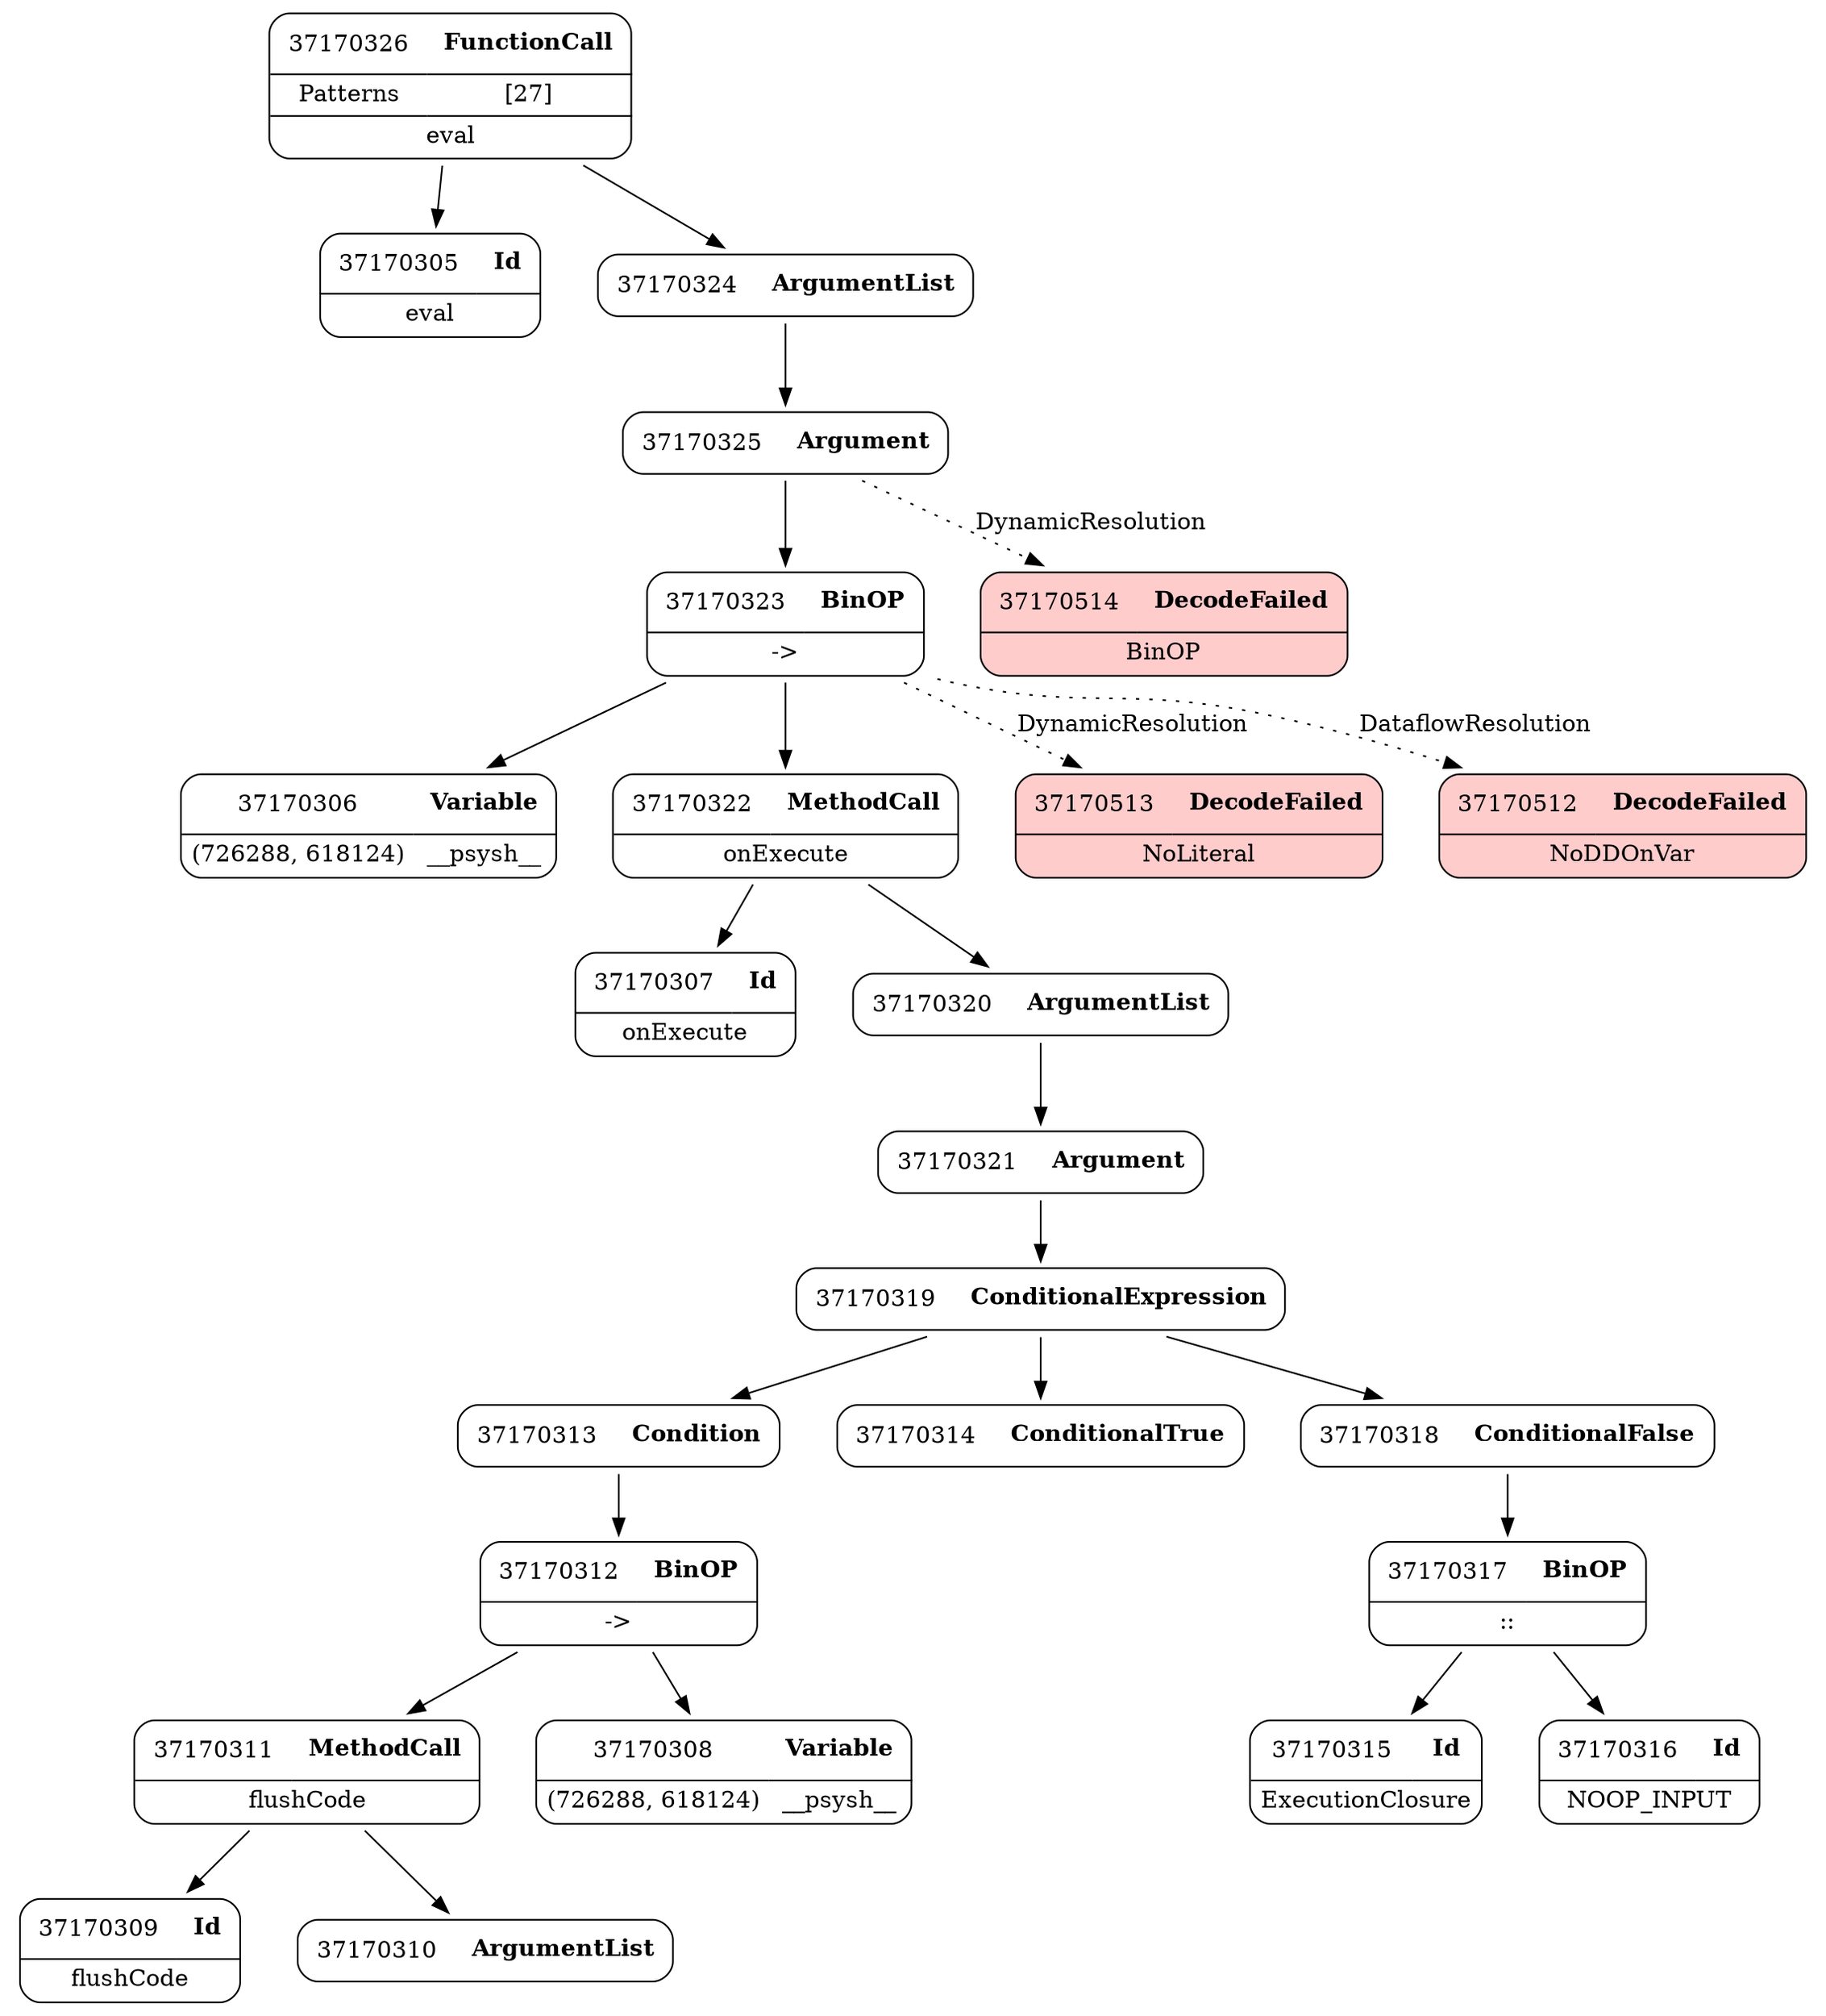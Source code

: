 digraph ast {
node [shape=none];
37170326 [label=<<TABLE border='1' cellspacing='0' cellpadding='10' style='rounded' ><TR><TD border='0'>37170326</TD><TD border='0'><B>FunctionCall</B></TD></TR><HR/><TR><TD border='0' cellpadding='5'>Patterns</TD><TD border='0' cellpadding='5'>[27]</TD></TR><HR/><TR><TD border='0' cellpadding='5' colspan='2'>eval</TD></TR></TABLE>>];
37170326 -> 37170305 [weight=2];
37170326 -> 37170324 [weight=2];
37170325 [label=<<TABLE border='1' cellspacing='0' cellpadding='10' style='rounded' ><TR><TD border='0'>37170325</TD><TD border='0'><B>Argument</B></TD></TR></TABLE>>];
37170325 -> 37170323 [weight=2];
37170325 -> 37170514 [style=dotted,label=DynamicResolution];
37170324 [label=<<TABLE border='1' cellspacing='0' cellpadding='10' style='rounded' ><TR><TD border='0'>37170324</TD><TD border='0'><B>ArgumentList</B></TD></TR></TABLE>>];
37170324 -> 37170325 [weight=2];
37170323 [label=<<TABLE border='1' cellspacing='0' cellpadding='10' style='rounded' ><TR><TD border='0'>37170323</TD><TD border='0'><B>BinOP</B></TD></TR><HR/><TR><TD border='0' cellpadding='5' colspan='2'>-&gt;</TD></TR></TABLE>>];
37170323 -> 37170306 [weight=2];
37170323 -> 37170322 [weight=2];
37170323 -> 37170513 [style=dotted,label=DynamicResolution];
37170323 -> 37170512 [style=dotted,label=DataflowResolution];
37170322 [label=<<TABLE border='1' cellspacing='0' cellpadding='10' style='rounded' ><TR><TD border='0'>37170322</TD><TD border='0'><B>MethodCall</B></TD></TR><HR/><TR><TD border='0' cellpadding='5' colspan='2'>onExecute</TD></TR></TABLE>>];
37170322 -> 37170307 [weight=2];
37170322 -> 37170320 [weight=2];
37170514 [label=<<TABLE border='1' cellspacing='0' cellpadding='10' style='rounded' bgcolor='#FFCCCC' ><TR><TD border='0'>37170514</TD><TD border='0'><B>DecodeFailed</B></TD></TR><HR/><TR><TD border='0' cellpadding='5' colspan='2'>BinOP</TD></TR></TABLE>>];
37170321 [label=<<TABLE border='1' cellspacing='0' cellpadding='10' style='rounded' ><TR><TD border='0'>37170321</TD><TD border='0'><B>Argument</B></TD></TR></TABLE>>];
37170321 -> 37170319 [weight=2];
37170513 [label=<<TABLE border='1' cellspacing='0' cellpadding='10' style='rounded' bgcolor='#FFCCCC' ><TR><TD border='0'>37170513</TD><TD border='0'><B>DecodeFailed</B></TD></TR><HR/><TR><TD border='0' cellpadding='5' colspan='2'>NoLiteral</TD></TR></TABLE>>];
37170320 [label=<<TABLE border='1' cellspacing='0' cellpadding='10' style='rounded' ><TR><TD border='0'>37170320</TD><TD border='0'><B>ArgumentList</B></TD></TR></TABLE>>];
37170320 -> 37170321 [weight=2];
37170512 [label=<<TABLE border='1' cellspacing='0' cellpadding='10' style='rounded' bgcolor='#FFCCCC' ><TR><TD border='0'>37170512</TD><TD border='0'><B>DecodeFailed</B></TD></TR><HR/><TR><TD border='0' cellpadding='5' colspan='2'>NoDDOnVar</TD></TR></TABLE>>];
37170311 [label=<<TABLE border='1' cellspacing='0' cellpadding='10' style='rounded' ><TR><TD border='0'>37170311</TD><TD border='0'><B>MethodCall</B></TD></TR><HR/><TR><TD border='0' cellpadding='5' colspan='2'>flushCode</TD></TR></TABLE>>];
37170311 -> 37170309 [weight=2];
37170311 -> 37170310 [weight=2];
37170310 [label=<<TABLE border='1' cellspacing='0' cellpadding='10' style='rounded' ><TR><TD border='0'>37170310</TD><TD border='0'><B>ArgumentList</B></TD></TR></TABLE>>];
37170309 [label=<<TABLE border='1' cellspacing='0' cellpadding='10' style='rounded' ><TR><TD border='0'>37170309</TD><TD border='0'><B>Id</B></TD></TR><HR/><TR><TD border='0' cellpadding='5' colspan='2'>flushCode</TD></TR></TABLE>>];
37170308 [label=<<TABLE border='1' cellspacing='0' cellpadding='10' style='rounded' ><TR><TD border='0'>37170308</TD><TD border='0'><B>Variable</B></TD></TR><HR/><TR><TD border='0' cellpadding='5'>(726288, 618124)</TD><TD border='0' cellpadding='5'>__psysh__</TD></TR></TABLE>>];
37170307 [label=<<TABLE border='1' cellspacing='0' cellpadding='10' style='rounded' ><TR><TD border='0'>37170307</TD><TD border='0'><B>Id</B></TD></TR><HR/><TR><TD border='0' cellpadding='5' colspan='2'>onExecute</TD></TR></TABLE>>];
37170306 [label=<<TABLE border='1' cellspacing='0' cellpadding='10' style='rounded' ><TR><TD border='0'>37170306</TD><TD border='0'><B>Variable</B></TD></TR><HR/><TR><TD border='0' cellpadding='5'>(726288, 618124)</TD><TD border='0' cellpadding='5'>__psysh__</TD></TR></TABLE>>];
37170305 [label=<<TABLE border='1' cellspacing='0' cellpadding='10' style='rounded' ><TR><TD border='0'>37170305</TD><TD border='0'><B>Id</B></TD></TR><HR/><TR><TD border='0' cellpadding='5' colspan='2'>eval</TD></TR></TABLE>>];
37170319 [label=<<TABLE border='1' cellspacing='0' cellpadding='10' style='rounded' ><TR><TD border='0'>37170319</TD><TD border='0'><B>ConditionalExpression</B></TD></TR></TABLE>>];
37170319 -> 37170313 [weight=2];
37170319 -> 37170314 [weight=2];
37170319 -> 37170318 [weight=2];
37170318 [label=<<TABLE border='1' cellspacing='0' cellpadding='10' style='rounded' ><TR><TD border='0'>37170318</TD><TD border='0'><B>ConditionalFalse</B></TD></TR></TABLE>>];
37170318 -> 37170317 [weight=2];
37170317 [label=<<TABLE border='1' cellspacing='0' cellpadding='10' style='rounded' ><TR><TD border='0'>37170317</TD><TD border='0'><B>BinOP</B></TD></TR><HR/><TR><TD border='0' cellpadding='5' colspan='2'>::</TD></TR></TABLE>>];
37170317 -> 37170315 [weight=2];
37170317 -> 37170316 [weight=2];
37170316 [label=<<TABLE border='1' cellspacing='0' cellpadding='10' style='rounded' ><TR><TD border='0'>37170316</TD><TD border='0'><B>Id</B></TD></TR><HR/><TR><TD border='0' cellpadding='5' colspan='2'>NOOP_INPUT</TD></TR></TABLE>>];
37170315 [label=<<TABLE border='1' cellspacing='0' cellpadding='10' style='rounded' ><TR><TD border='0'>37170315</TD><TD border='0'><B>Id</B></TD></TR><HR/><TR><TD border='0' cellpadding='5' colspan='2'>ExecutionClosure</TD></TR></TABLE>>];
37170314 [label=<<TABLE border='1' cellspacing='0' cellpadding='10' style='rounded' ><TR><TD border='0'>37170314</TD><TD border='0'><B>ConditionalTrue</B></TD></TR></TABLE>>];
37170313 [label=<<TABLE border='1' cellspacing='0' cellpadding='10' style='rounded' ><TR><TD border='0'>37170313</TD><TD border='0'><B>Condition</B></TD></TR></TABLE>>];
37170313 -> 37170312 [weight=2];
37170312 [label=<<TABLE border='1' cellspacing='0' cellpadding='10' style='rounded' ><TR><TD border='0'>37170312</TD><TD border='0'><B>BinOP</B></TD></TR><HR/><TR><TD border='0' cellpadding='5' colspan='2'>-&gt;</TD></TR></TABLE>>];
37170312 -> 37170308 [weight=2];
37170312 -> 37170311 [weight=2];
}
